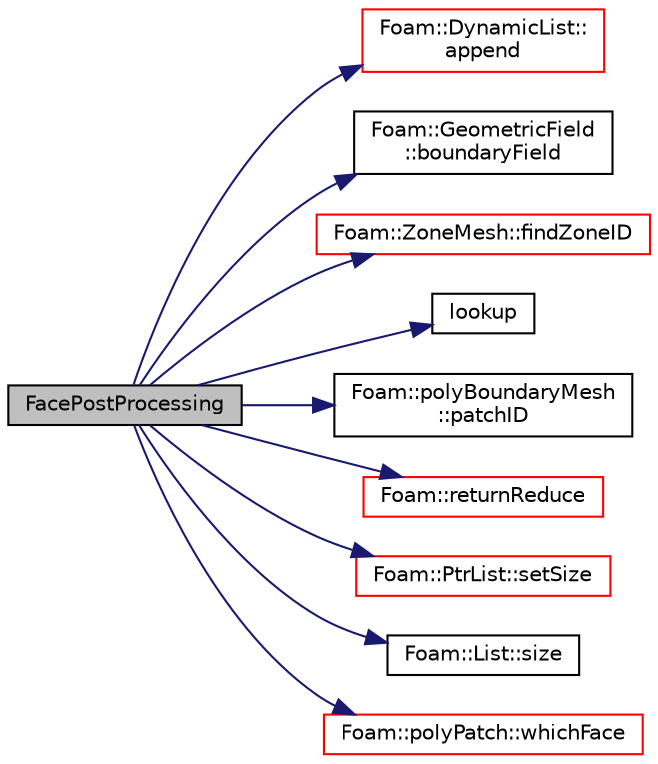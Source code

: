 digraph "FacePostProcessing"
{
  bgcolor="transparent";
  edge [fontname="Helvetica",fontsize="10",labelfontname="Helvetica",labelfontsize="10"];
  node [fontname="Helvetica",fontsize="10",shape=record];
  rankdir="LR";
  Node1 [label="FacePostProcessing",height=0.2,width=0.4,color="black", fillcolor="grey75", style="filled", fontcolor="black"];
  Node1 -> Node2 [color="midnightblue",fontsize="10",style="solid",fontname="Helvetica"];
  Node2 [label="Foam::DynamicList::\lappend",height=0.2,width=0.4,color="red",URL="$a00608.html#a7b67b42af715604376ad63a681dee6d8",tooltip="Append an element at the end of the list. "];
  Node1 -> Node3 [color="midnightblue",fontsize="10",style="solid",fontname="Helvetica"];
  Node3 [label="Foam::GeometricField\l::boundaryField",height=0.2,width=0.4,color="black",URL="$a00930.html#a6987ef31fb532d0fc43c84eca14fe558",tooltip="Return const-reference to the boundary field. "];
  Node1 -> Node4 [color="midnightblue",fontsize="10",style="solid",fontname="Helvetica"];
  Node4 [label="Foam::ZoneMesh::findZoneID",height=0.2,width=0.4,color="red",URL="$a03012.html#a09614eb35eb88968e053707fde62f274",tooltip="Find zone index given a name. "];
  Node1 -> Node5 [color="midnightblue",fontsize="10",style="solid",fontname="Helvetica"];
  Node5 [label="lookup",height=0.2,width=0.4,color="black",URL="$a04018.html#aa12e10d2264a98b7f09469676a073768"];
  Node1 -> Node6 [color="midnightblue",fontsize="10",style="solid",fontname="Helvetica"];
  Node6 [label="Foam::polyBoundaryMesh\l::patchID",height=0.2,width=0.4,color="black",URL="$a01948.html#aa3446017bbf9e5b33aff322cb86f2072",tooltip="Per boundary face label the patch index. "];
  Node1 -> Node7 [color="midnightblue",fontsize="10",style="solid",fontname="Helvetica"];
  Node7 [label="Foam::returnReduce",height=0.2,width=0.4,color="red",URL="$a10887.html#a8d528a67d2a9c6fe4fb94bc86872624b"];
  Node1 -> Node8 [color="midnightblue",fontsize="10",style="solid",fontname="Helvetica"];
  Node8 [label="Foam::PtrList::setSize",height=0.2,width=0.4,color="red",URL="$a02077.html#aedb985ffeaf1bdbfeccc2a8730405703",tooltip="Reset size of PtrList. If extending the PtrList, new entries are. "];
  Node1 -> Node9 [color="midnightblue",fontsize="10",style="solid",fontname="Helvetica"];
  Node9 [label="Foam::List::size",height=0.2,width=0.4,color="black",URL="$a01392.html#a8a5f6fa29bd4b500caf186f60245b384",tooltip="Override size to be inconsistent with allocated storage. "];
  Node1 -> Node10 [color="midnightblue",fontsize="10",style="solid",fontname="Helvetica"];
  Node10 [label="Foam::polyPatch::whichFace",height=0.2,width=0.4,color="red",URL="$a01972.html#ae931b11e89e132549aa9579365dfd7c4",tooltip="Return label of face in patch from global face label. "];
}
